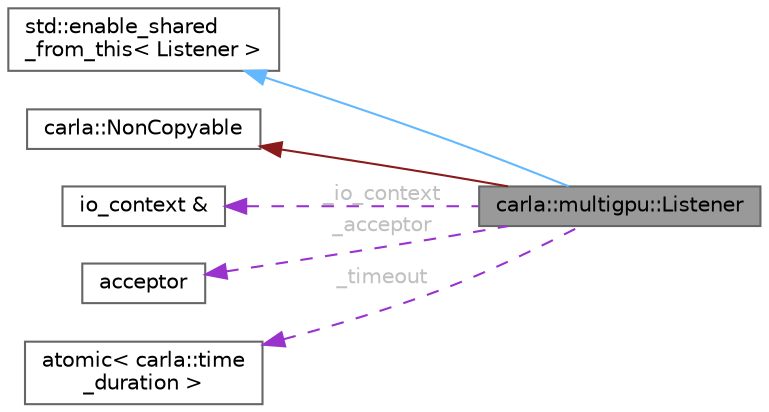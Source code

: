 digraph "carla::multigpu::Listener"
{
 // INTERACTIVE_SVG=YES
 // LATEX_PDF_SIZE
  bgcolor="transparent";
  edge [fontname=Helvetica,fontsize=10,labelfontname=Helvetica,labelfontsize=10];
  node [fontname=Helvetica,fontsize=10,shape=box,height=0.2,width=0.4];
  rankdir="LR";
  Node1 [id="Node000001",label="carla::multigpu::Listener",height=0.2,width=0.4,color="gray40", fillcolor="grey60", style="filled", fontcolor="black",tooltip=" "];
  Node2 -> Node1 [id="edge1_Node000001_Node000002",dir="back",color="steelblue1",style="solid",tooltip=" "];
  Node2 [id="Node000002",label="std::enable_shared\l_from_this\< Listener \>",height=0.2,width=0.4,color="gray40", fillcolor="white", style="filled",tooltip=" "];
  Node3 -> Node1 [id="edge2_Node000001_Node000003",dir="back",color="firebrick4",style="solid",tooltip=" "];
  Node3 [id="Node000003",label="carla::NonCopyable",height=0.2,width=0.4,color="gray40", fillcolor="white", style="filled",URL="$d4/d8b/classcarla_1_1NonCopyable.html",tooltip="Inherit (privately) to suppress copy/move construction and assignment."];
  Node4 -> Node1 [id="edge3_Node000001_Node000004",dir="back",color="darkorchid3",style="dashed",tooltip=" ",label=" _io_context",fontcolor="grey" ];
  Node4 [id="Node000004",label="io_context &",height=0.2,width=0.4,color="gray40", fillcolor="white", style="filled",tooltip=" "];
  Node5 -> Node1 [id="edge4_Node000001_Node000005",dir="back",color="darkorchid3",style="dashed",tooltip=" ",label=" _acceptor",fontcolor="grey" ];
  Node5 [id="Node000005",label="acceptor",height=0.2,width=0.4,color="gray40", fillcolor="white", style="filled",tooltip=" "];
  Node6 -> Node1 [id="edge5_Node000001_Node000006",dir="back",color="darkorchid3",style="dashed",tooltip=" ",label=" _timeout",fontcolor="grey" ];
  Node6 [id="Node000006",label="atomic\< carla::time\l_duration \>",height=0.2,width=0.4,color="gray40", fillcolor="white", style="filled",tooltip=" "];
}
